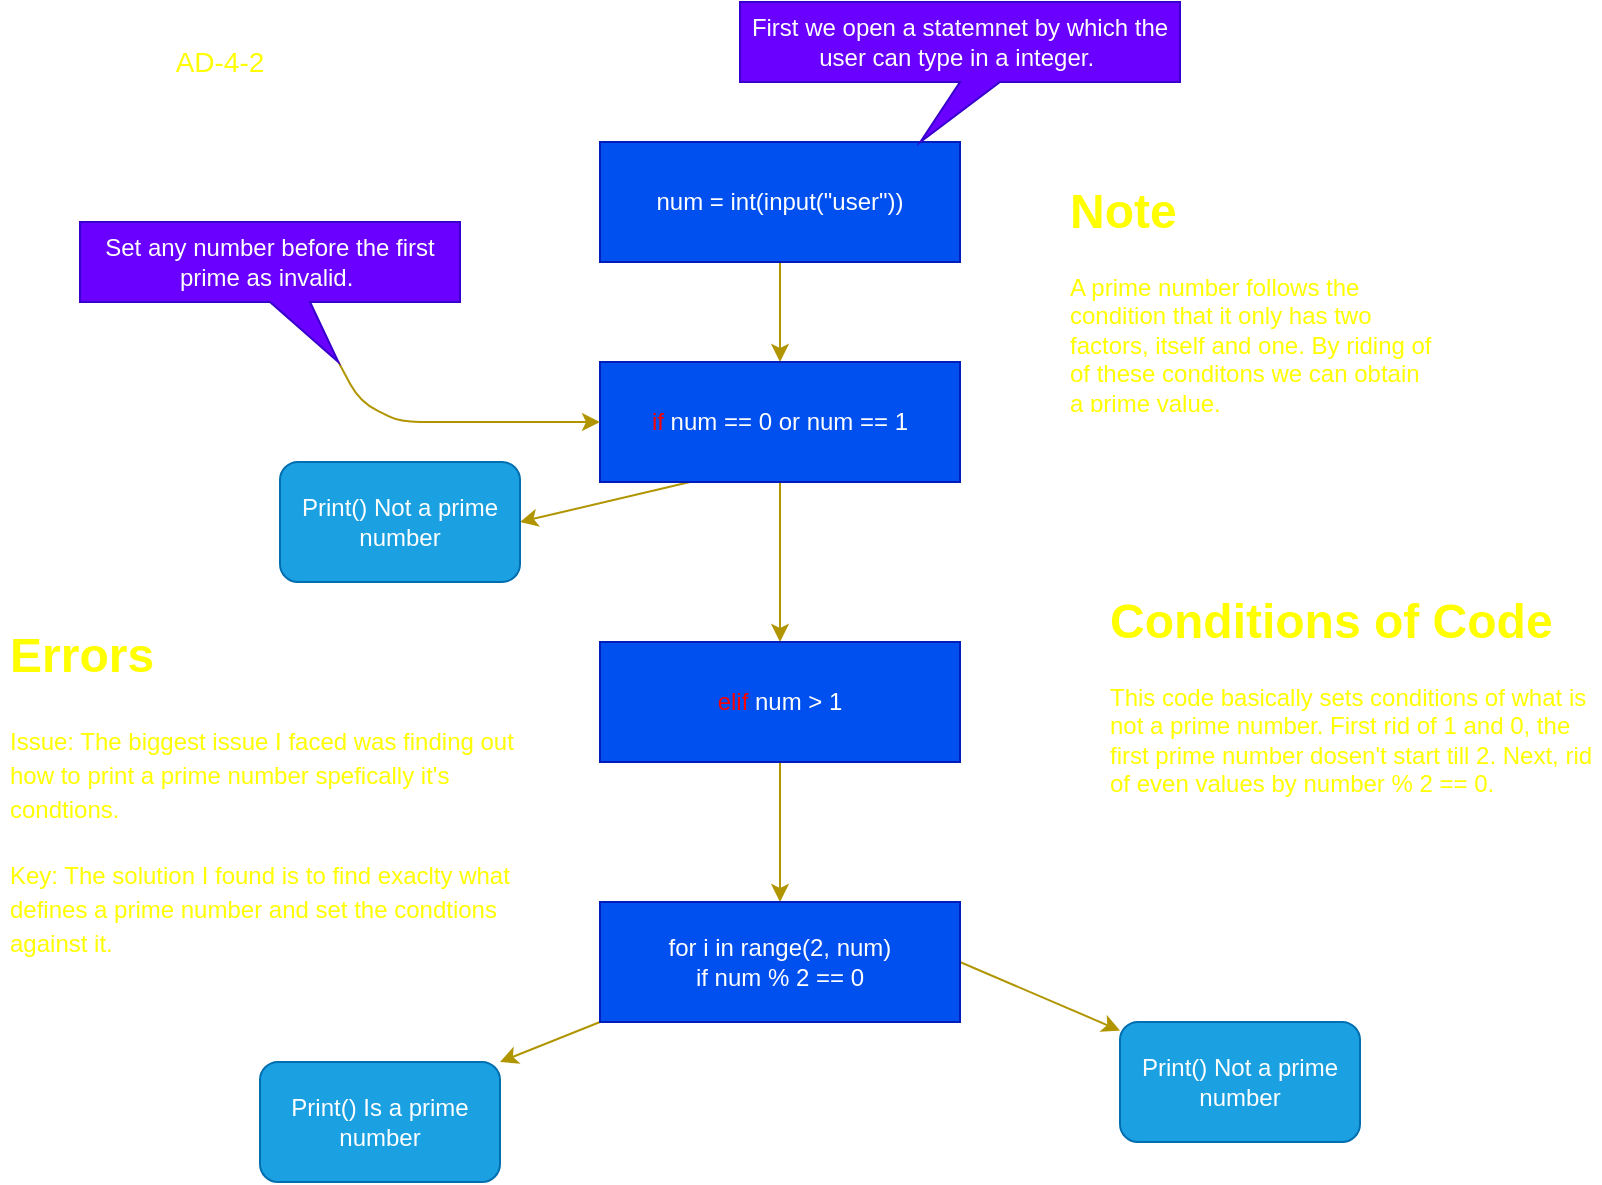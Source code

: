<mxfile>
    <diagram id="0v7_uc-FKDKkaI9vJfeS" name="Page-1">
        <mxGraphModel dx="752" dy="563" grid="1" gridSize="10" guides="1" tooltips="1" connect="1" arrows="1" fold="1" page="1" pageScale="1" pageWidth="850" pageHeight="1100" math="0" shadow="0">
            <root>
                <mxCell id="0"/>
                <mxCell id="1" parent="0"/>
                <mxCell id="6" style="edgeStyle=none;html=1;exitX=0.5;exitY=1;exitDx=0;exitDy=0;entryX=0.5;entryY=0;entryDx=0;entryDy=0;fillColor=#e3c800;strokeColor=#B09500;" edge="1" parent="1" source="3" target="5">
                    <mxGeometry relative="1" as="geometry">
                        <mxPoint x="390" y="380" as="targetPoint"/>
                    </mxGeometry>
                </mxCell>
                <mxCell id="3" value="num = int(input(&quot;user&quot;))" style="rounded=0;whiteSpace=wrap;html=1;fillColor=#0050ef;fontColor=#ffffff;strokeColor=#001DBC;" vertex="1" parent="1">
                    <mxGeometry x="300" y="280" width="180" height="60" as="geometry"/>
                </mxCell>
                <mxCell id="4" value="First we open a statemnet by which the user can type in a integer.&amp;nbsp;" style="shape=callout;whiteSpace=wrap;html=1;perimeter=calloutPerimeter;position2=0.41;fillColor=#6a00ff;fontColor=#ffffff;strokeColor=#3700CC;" vertex="1" parent="1">
                    <mxGeometry x="370" y="210" width="220" height="70" as="geometry"/>
                </mxCell>
                <mxCell id="11" style="edgeStyle=none;html=1;exitX=0.25;exitY=1;exitDx=0;exitDy=0;fontColor=#FF0000;entryX=1;entryY=0.5;entryDx=0;entryDy=0;fillColor=#e3c800;strokeColor=#B09500;" edge="1" parent="1" source="5" target="13">
                    <mxGeometry relative="1" as="geometry">
                        <mxPoint x="240" y="500" as="targetPoint"/>
                    </mxGeometry>
                </mxCell>
                <mxCell id="14" style="edgeStyle=none;html=1;exitX=0.5;exitY=1;exitDx=0;exitDy=0;fontColor=#FFFFFF;fillColor=#e3c800;strokeColor=#B09500;" edge="1" parent="1" source="5">
                    <mxGeometry relative="1" as="geometry">
                        <mxPoint x="390" y="530" as="targetPoint"/>
                    </mxGeometry>
                </mxCell>
                <mxCell id="5" value="&lt;font color=&quot;#ff0000&quot;&gt;if&lt;/font&gt; num == 0 or num == 1" style="rounded=0;whiteSpace=wrap;html=1;fillColor=#0050ef;fontColor=#ffffff;strokeColor=#001DBC;" vertex="1" parent="1">
                    <mxGeometry x="300" y="390" width="180" height="60" as="geometry"/>
                </mxCell>
                <mxCell id="10" style="edgeStyle=none;html=1;entryX=0;entryY=0.5;entryDx=0;entryDy=0;exitX=0;exitY=0;exitDx=129.2;exitDy=70;exitPerimeter=0;fillColor=#e3c800;strokeColor=#B09500;" edge="1" parent="1" source="8" target="5">
                    <mxGeometry relative="1" as="geometry">
                        <Array as="points">
                            <mxPoint x="180" y="410"/>
                            <mxPoint x="200" y="420"/>
                            <mxPoint x="230" y="420"/>
                        </Array>
                    </mxGeometry>
                </mxCell>
                <mxCell id="8" value="Set any number before the first prime as invalid.&amp;nbsp;" style="shape=callout;whiteSpace=wrap;html=1;perimeter=calloutPerimeter;position2=0.68;fillColor=#6a00ff;fontColor=#ffffff;strokeColor=#3700CC;" vertex="1" parent="1">
                    <mxGeometry x="40" y="320" width="190" height="70" as="geometry"/>
                </mxCell>
                <mxCell id="13" value="&lt;font color=&quot;#ffffff&quot;&gt;Print() Not a prime number&lt;/font&gt;" style="rounded=1;whiteSpace=wrap;html=1;fillColor=#1ba1e2;fontColor=#ffffff;strokeColor=#006EAF;" vertex="1" parent="1">
                    <mxGeometry x="140" y="440" width="120" height="60" as="geometry"/>
                </mxCell>
                <mxCell id="17" style="edgeStyle=none;html=1;exitX=0.5;exitY=1;exitDx=0;exitDy=0;entryX=0.5;entryY=0;entryDx=0;entryDy=0;fontColor=#FFFFFF;fillColor=#e3c800;strokeColor=#B09500;" edge="1" parent="1" source="15" target="16">
                    <mxGeometry relative="1" as="geometry"/>
                </mxCell>
                <mxCell id="15" value="&lt;font color=&quot;#ff0000&quot;&gt;elif&lt;/font&gt; num &amp;gt; 1" style="rounded=0;whiteSpace=wrap;html=1;fillColor=#0050ef;fontColor=#ffffff;strokeColor=#001DBC;" vertex="1" parent="1">
                    <mxGeometry x="300" y="530" width="180" height="60" as="geometry"/>
                </mxCell>
                <mxCell id="18" style="edgeStyle=none;html=1;exitX=1;exitY=0.5;exitDx=0;exitDy=0;fontColor=#FFFFFF;fillColor=#e3c800;strokeColor=#B09500;" edge="1" parent="1" source="16" target="19">
                    <mxGeometry relative="1" as="geometry">
                        <mxPoint x="540" y="730" as="targetPoint"/>
                        <Array as="points"/>
                    </mxGeometry>
                </mxCell>
                <mxCell id="21" style="edgeStyle=none;html=1;exitX=0;exitY=1;exitDx=0;exitDy=0;entryX=1;entryY=0;entryDx=0;entryDy=0;fontColor=#FFFFFF;fillColor=#e3c800;strokeColor=#B09500;" edge="1" parent="1" source="16" target="20">
                    <mxGeometry relative="1" as="geometry"/>
                </mxCell>
                <mxCell id="16" value="&lt;font color=&quot;#ffffff&quot;&gt;for i in range(2, num)&lt;br&gt;if num % 2 == 0&lt;br&gt;&lt;/font&gt;" style="rounded=0;whiteSpace=wrap;html=1;fillColor=#0050ef;fontColor=#ffffff;strokeColor=#001DBC;" vertex="1" parent="1">
                    <mxGeometry x="300" y="660" width="180" height="60" as="geometry"/>
                </mxCell>
                <mxCell id="19" value="Print() Not a prime number" style="rounded=1;whiteSpace=wrap;html=1;strokeColor=#006EAF;fontColor=#ffffff;fillColor=#1ba1e2;" vertex="1" parent="1">
                    <mxGeometry x="560" y="720" width="120" height="60" as="geometry"/>
                </mxCell>
                <mxCell id="20" value="Print() Is a prime number" style="rounded=1;whiteSpace=wrap;html=1;fillColor=#1ba1e2;fontColor=#ffffff;strokeColor=#006EAF;" vertex="1" parent="1">
                    <mxGeometry x="130" y="740" width="120" height="60" as="geometry"/>
                </mxCell>
                <mxCell id="23" value="&lt;h1&gt;Note&lt;/h1&gt;&lt;div&gt;A prime number follows the condition that it only has two factors, itself and one. By riding of of these conditons we can obtain a prime value.&amp;nbsp;&lt;/div&gt;" style="text;html=1;strokeColor=none;fillColor=none;spacing=5;spacingTop=-20;whiteSpace=wrap;overflow=hidden;rounded=0;fontColor=#FFFF00;" vertex="1" parent="1">
                    <mxGeometry x="530" y="295" width="190" height="120" as="geometry"/>
                </mxCell>
                <mxCell id="24" value="&lt;h1&gt;&lt;font color=&quot;#ffff00&quot;&gt;Conditions of Code&lt;/font&gt;&lt;/h1&gt;&lt;p&gt;&lt;font color=&quot;#ffff00&quot;&gt;This code basically sets conditions of what is not a prime number. First rid of 1 and 0, the first prime number dosen't start till 2. Next, rid of even values by number % 2 == 0.&amp;nbsp;&lt;/font&gt;&lt;/p&gt;" style="text;html=1;strokeColor=none;fillColor=none;spacing=5;spacingTop=-20;whiteSpace=wrap;overflow=hidden;rounded=0;fontColor=#FFFFFF;" vertex="1" parent="1">
                    <mxGeometry x="550" y="500" width="250" height="120" as="geometry"/>
                </mxCell>
                <mxCell id="25" value="&lt;font style=&quot;font-size: 14px;&quot;&gt;AD-4-2&lt;/font&gt;" style="text;html=1;strokeColor=none;fillColor=none;align=center;verticalAlign=middle;whiteSpace=wrap;rounded=0;fontColor=#FFFF00;" vertex="1" parent="1">
                    <mxGeometry x="60" y="220" width="100" height="40" as="geometry"/>
                </mxCell>
                <mxCell id="26" value="&lt;h1&gt;&lt;font style=&quot;font-size: 24px;&quot;&gt;Errors&lt;/font&gt;&lt;/h1&gt;&lt;div&gt;&lt;font style=&quot;font-size: 12px;&quot;&gt;Issue: The biggest issue I faced was finding out how to print a prime number spefically it's condtions.&lt;/font&gt;&lt;/div&gt;&lt;div&gt;&lt;font style=&quot;font-size: 12px;&quot;&gt;&lt;br&gt;&lt;/font&gt;&lt;/div&gt;&lt;div&gt;&lt;font style=&quot;font-size: 12px;&quot;&gt;Key: The solution I found is to find exaclty what defines a prime number and set the condtions against it.&amp;nbsp;&lt;/font&gt;&lt;/div&gt;" style="text;html=1;strokeColor=none;fillColor=none;spacing=5;spacingTop=-20;whiteSpace=wrap;overflow=hidden;rounded=0;fontSize=14;fontColor=#FFFF00;" vertex="1" parent="1">
                    <mxGeometry y="510" width="270" height="270" as="geometry"/>
                </mxCell>
            </root>
        </mxGraphModel>
    </diagram>
</mxfile>